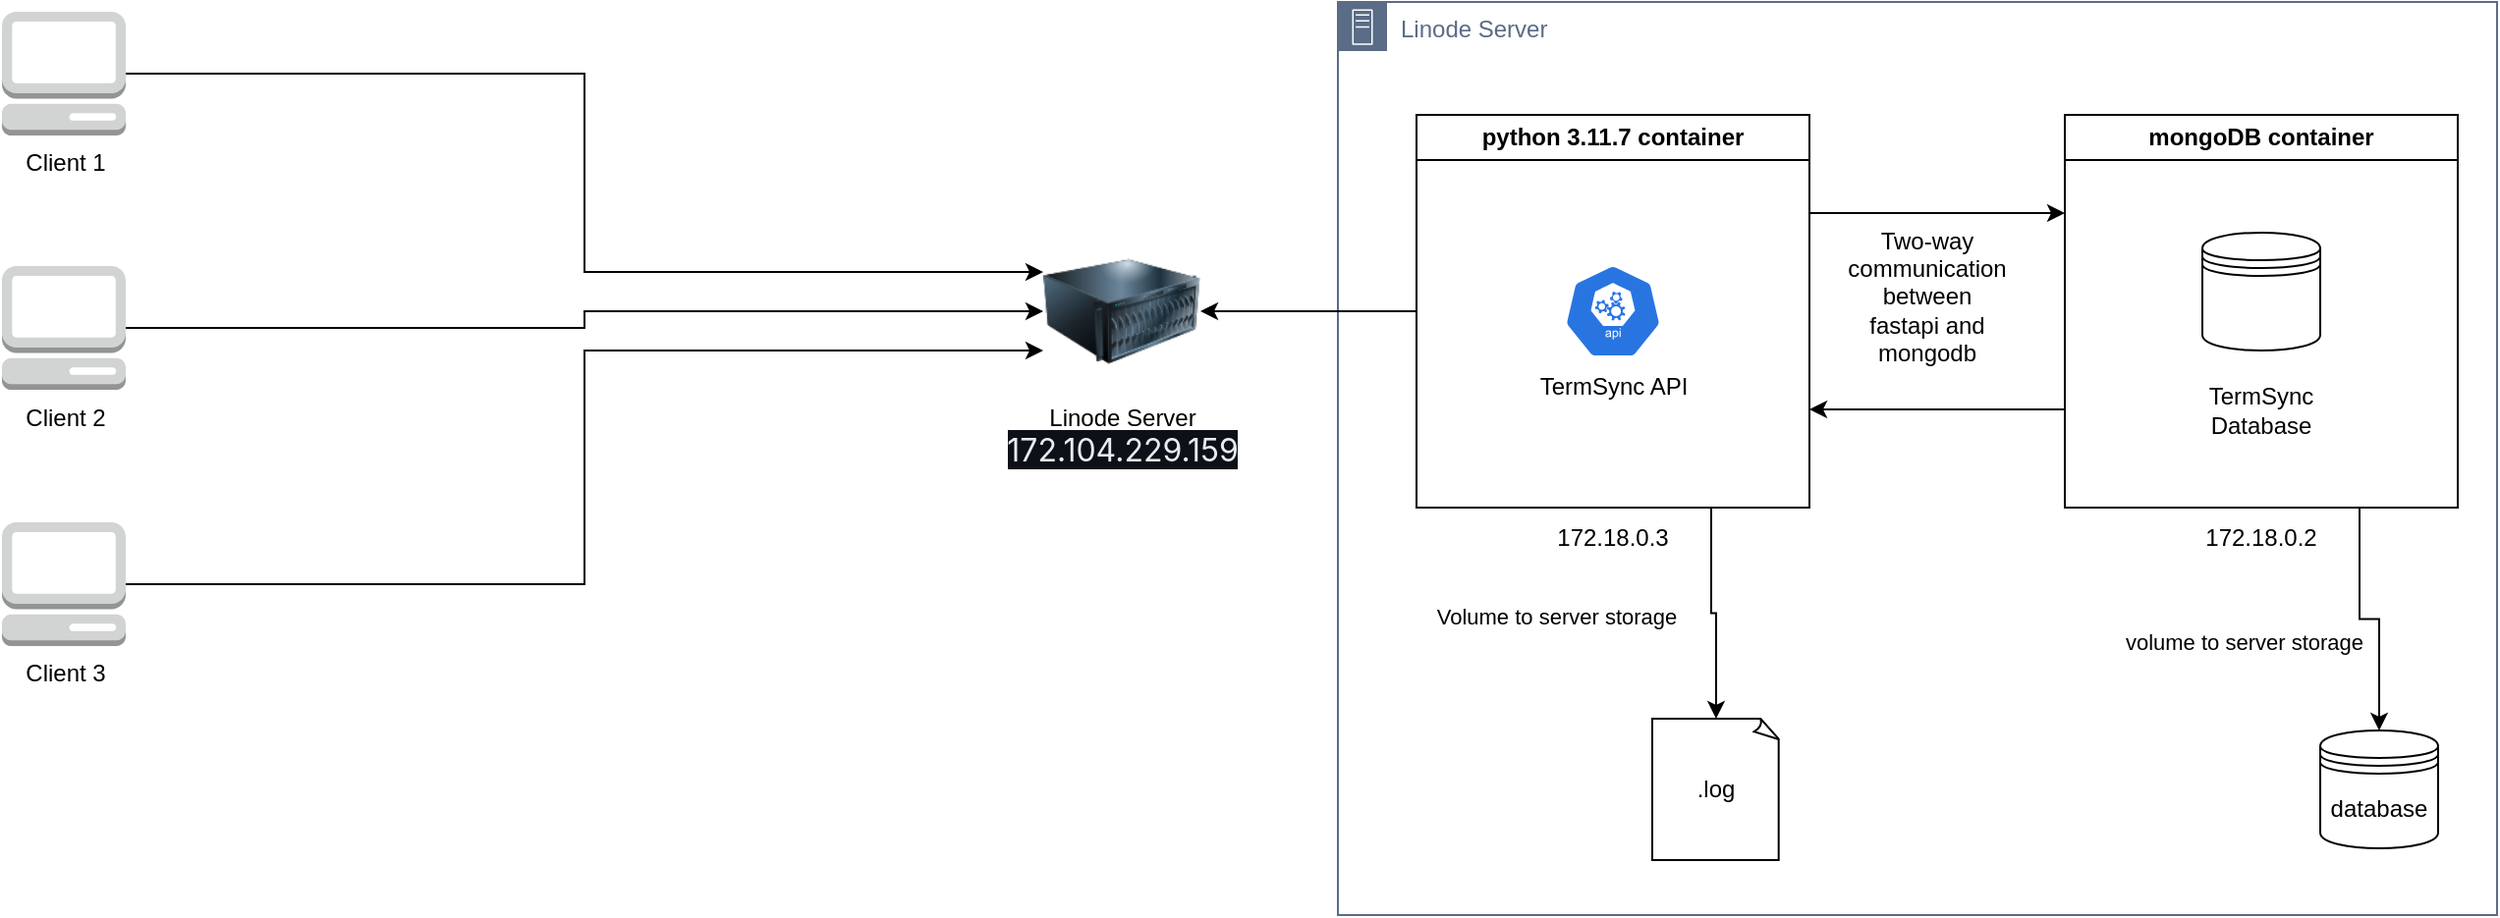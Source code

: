 <mxfile version="22.0.3" type="device">
  <diagram name="Page-1" id="DlA_o81PhtzBPM63wzH7">
    <mxGraphModel dx="2535" dy="1225" grid="1" gridSize="10" guides="1" tooltips="1" connect="1" arrows="1" fold="1" page="0" pageScale="1" pageWidth="1169" pageHeight="827" math="0" shadow="0">
      <root>
        <mxCell id="0" />
        <mxCell id="1" parent="0" />
        <mxCell id="pUZmrlKaeUKwdqWuuNH8-3" value="Linode Server" style="points=[[0,0],[0.25,0],[0.5,0],[0.75,0],[1,0],[1,0.25],[1,0.5],[1,0.75],[1,1],[0.75,1],[0.5,1],[0.25,1],[0,1],[0,0.75],[0,0.5],[0,0.25]];outlineConnect=0;gradientColor=none;html=1;whiteSpace=wrap;fontSize=12;fontStyle=0;container=1;pointerEvents=0;collapsible=0;recursiveResize=0;shape=mxgraph.aws4.group;grIcon=mxgraph.aws4.group_on_premise;strokeColor=#5A6C86;fillColor=none;verticalAlign=top;align=left;spacingLeft=30;fontColor=#5A6C86;dashed=0;" vertex="1" parent="1">
          <mxGeometry x="100" y="15" width="590" height="465" as="geometry" />
        </mxCell>
        <mxCell id="pUZmrlKaeUKwdqWuuNH8-13" style="edgeStyle=orthogonalEdgeStyle;rounded=0;orthogonalLoop=1;jettySize=auto;html=1;exitX=0;exitY=0.75;exitDx=0;exitDy=0;entryX=1;entryY=0.75;entryDx=0;entryDy=0;" edge="1" parent="pUZmrlKaeUKwdqWuuNH8-3" source="pUZmrlKaeUKwdqWuuNH8-5" target="pUZmrlKaeUKwdqWuuNH8-8">
          <mxGeometry relative="1" as="geometry" />
        </mxCell>
        <mxCell id="pUZmrlKaeUKwdqWuuNH8-30" style="edgeStyle=orthogonalEdgeStyle;rounded=0;orthogonalLoop=1;jettySize=auto;html=1;exitX=0.75;exitY=1;exitDx=0;exitDy=0;entryX=0.5;entryY=0;entryDx=0;entryDy=0;" edge="1" parent="pUZmrlKaeUKwdqWuuNH8-3" source="pUZmrlKaeUKwdqWuuNH8-5" target="pUZmrlKaeUKwdqWuuNH8-29">
          <mxGeometry relative="1" as="geometry" />
        </mxCell>
        <mxCell id="pUZmrlKaeUKwdqWuuNH8-31" value="volume to server storage" style="edgeLabel;html=1;align=center;verticalAlign=middle;resizable=0;points=[];" vertex="1" connectable="0" parent="pUZmrlKaeUKwdqWuuNH8-30">
          <mxGeometry x="0.009" y="3" relative="1" as="geometry">
            <mxPoint x="-65" y="14" as="offset" />
          </mxGeometry>
        </mxCell>
        <mxCell id="pUZmrlKaeUKwdqWuuNH8-5" value="mongoDB container" style="swimlane;whiteSpace=wrap;html=1;" vertex="1" parent="pUZmrlKaeUKwdqWuuNH8-3">
          <mxGeometry x="370" y="57.5" width="200" height="200" as="geometry" />
        </mxCell>
        <mxCell id="pUZmrlKaeUKwdqWuuNH8-2" value="" style="shape=datastore;whiteSpace=wrap;html=1;" vertex="1" parent="pUZmrlKaeUKwdqWuuNH8-5">
          <mxGeometry x="70" y="60" width="60" height="60" as="geometry" />
        </mxCell>
        <mxCell id="pUZmrlKaeUKwdqWuuNH8-6" value="TermSync Database" style="text;html=1;strokeColor=none;fillColor=none;align=center;verticalAlign=middle;whiteSpace=wrap;rounded=0;" vertex="1" parent="pUZmrlKaeUKwdqWuuNH8-5">
          <mxGeometry x="70" y="135" width="60" height="30" as="geometry" />
        </mxCell>
        <mxCell id="pUZmrlKaeUKwdqWuuNH8-12" style="edgeStyle=orthogonalEdgeStyle;rounded=0;orthogonalLoop=1;jettySize=auto;html=1;exitX=1;exitY=0.25;exitDx=0;exitDy=0;entryX=0;entryY=0.25;entryDx=0;entryDy=0;" edge="1" parent="pUZmrlKaeUKwdqWuuNH8-3" source="pUZmrlKaeUKwdqWuuNH8-8" target="pUZmrlKaeUKwdqWuuNH8-5">
          <mxGeometry relative="1" as="geometry" />
        </mxCell>
        <mxCell id="pUZmrlKaeUKwdqWuuNH8-8" value="python 3.11.7 container" style="swimlane;whiteSpace=wrap;html=1;" vertex="1" parent="pUZmrlKaeUKwdqWuuNH8-3">
          <mxGeometry x="40" y="57.5" width="200" height="200" as="geometry" />
        </mxCell>
        <mxCell id="pUZmrlKaeUKwdqWuuNH8-11" value="TermSync API" style="sketch=0;html=1;dashed=0;whitespace=wrap;fillColor=#2875E2;strokeColor=#ffffff;points=[[0.005,0.63,0],[0.1,0.2,0],[0.9,0.2,0],[0.5,0,0],[0.995,0.63,0],[0.72,0.99,0],[0.5,1,0],[0.28,0.99,0]];verticalLabelPosition=bottom;align=center;verticalAlign=top;shape=mxgraph.kubernetes.icon;prIcon=api" vertex="1" parent="pUZmrlKaeUKwdqWuuNH8-8">
          <mxGeometry x="75" y="76" width="50" height="48" as="geometry" />
        </mxCell>
        <mxCell id="pUZmrlKaeUKwdqWuuNH8-15" value="Two-way communication between fastapi and mongodb" style="text;html=1;strokeColor=none;fillColor=none;align=center;verticalAlign=middle;whiteSpace=wrap;rounded=0;" vertex="1" parent="pUZmrlKaeUKwdqWuuNH8-3">
          <mxGeometry x="270" y="135" width="60" height="30" as="geometry" />
        </mxCell>
        <mxCell id="pUZmrlKaeUKwdqWuuNH8-17" value="172.18.0.2" style="text;html=1;strokeColor=none;fillColor=none;align=center;verticalAlign=middle;whiteSpace=wrap;rounded=0;" vertex="1" parent="pUZmrlKaeUKwdqWuuNH8-3">
          <mxGeometry x="440" y="257.5" width="60" height="30" as="geometry" />
        </mxCell>
        <mxCell id="pUZmrlKaeUKwdqWuuNH8-18" value="172.18.0.3" style="text;html=1;strokeColor=none;fillColor=none;align=center;verticalAlign=middle;whiteSpace=wrap;rounded=0;" vertex="1" parent="pUZmrlKaeUKwdqWuuNH8-3">
          <mxGeometry x="110" y="257.5" width="60" height="30" as="geometry" />
        </mxCell>
        <mxCell id="pUZmrlKaeUKwdqWuuNH8-25" value=".log" style="whiteSpace=wrap;html=1;shape=mxgraph.basic.document" vertex="1" parent="pUZmrlKaeUKwdqWuuNH8-3">
          <mxGeometry x="160" y="365" width="65" height="72" as="geometry" />
        </mxCell>
        <mxCell id="pUZmrlKaeUKwdqWuuNH8-26" style="edgeStyle=orthogonalEdgeStyle;rounded=0;orthogonalLoop=1;jettySize=auto;html=1;exitX=0.75;exitY=1;exitDx=0;exitDy=0;entryX=0.5;entryY=0;entryDx=0;entryDy=0;entryPerimeter=0;" edge="1" parent="pUZmrlKaeUKwdqWuuNH8-3" source="pUZmrlKaeUKwdqWuuNH8-8" target="pUZmrlKaeUKwdqWuuNH8-25">
          <mxGeometry relative="1" as="geometry" />
        </mxCell>
        <mxCell id="pUZmrlKaeUKwdqWuuNH8-27" value="Volume to server storage" style="edgeLabel;html=1;align=center;verticalAlign=middle;resizable=0;points=[];" vertex="1" connectable="0" parent="pUZmrlKaeUKwdqWuuNH8-26">
          <mxGeometry x="0.006" y="-1" relative="1" as="geometry">
            <mxPoint x="-81" as="offset" />
          </mxGeometry>
        </mxCell>
        <mxCell id="pUZmrlKaeUKwdqWuuNH8-29" value="database" style="shape=datastore;whiteSpace=wrap;html=1;" vertex="1" parent="pUZmrlKaeUKwdqWuuNH8-3">
          <mxGeometry x="500" y="371" width="60" height="60" as="geometry" />
        </mxCell>
        <mxCell id="pUZmrlKaeUKwdqWuuNH8-4" value="Linode Server&lt;br&gt;&lt;span style=&quot;background-color: rgb(13, 17, 23); color: rgb(230, 237, 243); font-family: -apple-system, &amp;quot;system-ui&amp;quot;, &amp;quot;Segoe UI&amp;quot;, &amp;quot;Noto Sans&amp;quot;, Helvetica, Arial, sans-serif, &amp;quot;Apple Color Emoji&amp;quot;, &amp;quot;Segoe UI Emoji&amp;quot;; font-size: 16px; text-align: start;&quot;&gt;172.104.229.159&lt;/span&gt;" style="image;html=1;image=img/lib/clip_art/computers/Server_128x128.png" vertex="1" parent="1">
          <mxGeometry x="-50" y="132.5" width="80" height="80" as="geometry" />
        </mxCell>
        <mxCell id="pUZmrlKaeUKwdqWuuNH8-14" style="edgeStyle=orthogonalEdgeStyle;rounded=0;orthogonalLoop=1;jettySize=auto;html=1;" edge="1" parent="1" source="pUZmrlKaeUKwdqWuuNH8-8" target="pUZmrlKaeUKwdqWuuNH8-4">
          <mxGeometry relative="1" as="geometry" />
        </mxCell>
        <mxCell id="pUZmrlKaeUKwdqWuuNH8-24" style="edgeStyle=orthogonalEdgeStyle;rounded=0;orthogonalLoop=1;jettySize=auto;html=1;entryX=0;entryY=0.25;entryDx=0;entryDy=0;" edge="1" parent="1" source="pUZmrlKaeUKwdqWuuNH8-19" target="pUZmrlKaeUKwdqWuuNH8-4">
          <mxGeometry relative="1" as="geometry" />
        </mxCell>
        <mxCell id="pUZmrlKaeUKwdqWuuNH8-19" value="Client 1" style="outlineConnect=0;dashed=0;verticalLabelPosition=bottom;verticalAlign=top;align=center;html=1;shape=mxgraph.aws3.management_console;fillColor=#D2D3D3;gradientColor=none;" vertex="1" parent="1">
          <mxGeometry x="-580" y="20" width="63" height="63" as="geometry" />
        </mxCell>
        <mxCell id="pUZmrlKaeUKwdqWuuNH8-23" style="edgeStyle=orthogonalEdgeStyle;rounded=0;orthogonalLoop=1;jettySize=auto;html=1;entryX=0;entryY=0.5;entryDx=0;entryDy=0;" edge="1" parent="1" source="pUZmrlKaeUKwdqWuuNH8-20" target="pUZmrlKaeUKwdqWuuNH8-4">
          <mxGeometry relative="1" as="geometry" />
        </mxCell>
        <mxCell id="pUZmrlKaeUKwdqWuuNH8-20" value="Client 2" style="outlineConnect=0;dashed=0;verticalLabelPosition=bottom;verticalAlign=top;align=center;html=1;shape=mxgraph.aws3.management_console;fillColor=#D2D3D3;gradientColor=none;" vertex="1" parent="1">
          <mxGeometry x="-580" y="149.5" width="63" height="63" as="geometry" />
        </mxCell>
        <mxCell id="pUZmrlKaeUKwdqWuuNH8-22" style="edgeStyle=orthogonalEdgeStyle;rounded=0;orthogonalLoop=1;jettySize=auto;html=1;entryX=0;entryY=0.75;entryDx=0;entryDy=0;" edge="1" parent="1" source="pUZmrlKaeUKwdqWuuNH8-21" target="pUZmrlKaeUKwdqWuuNH8-4">
          <mxGeometry relative="1" as="geometry" />
        </mxCell>
        <mxCell id="pUZmrlKaeUKwdqWuuNH8-21" value="Client 3" style="outlineConnect=0;dashed=0;verticalLabelPosition=bottom;verticalAlign=top;align=center;html=1;shape=mxgraph.aws3.management_console;fillColor=#D2D3D3;gradientColor=none;" vertex="1" parent="1">
          <mxGeometry x="-580" y="280" width="63" height="63" as="geometry" />
        </mxCell>
      </root>
    </mxGraphModel>
  </diagram>
</mxfile>
